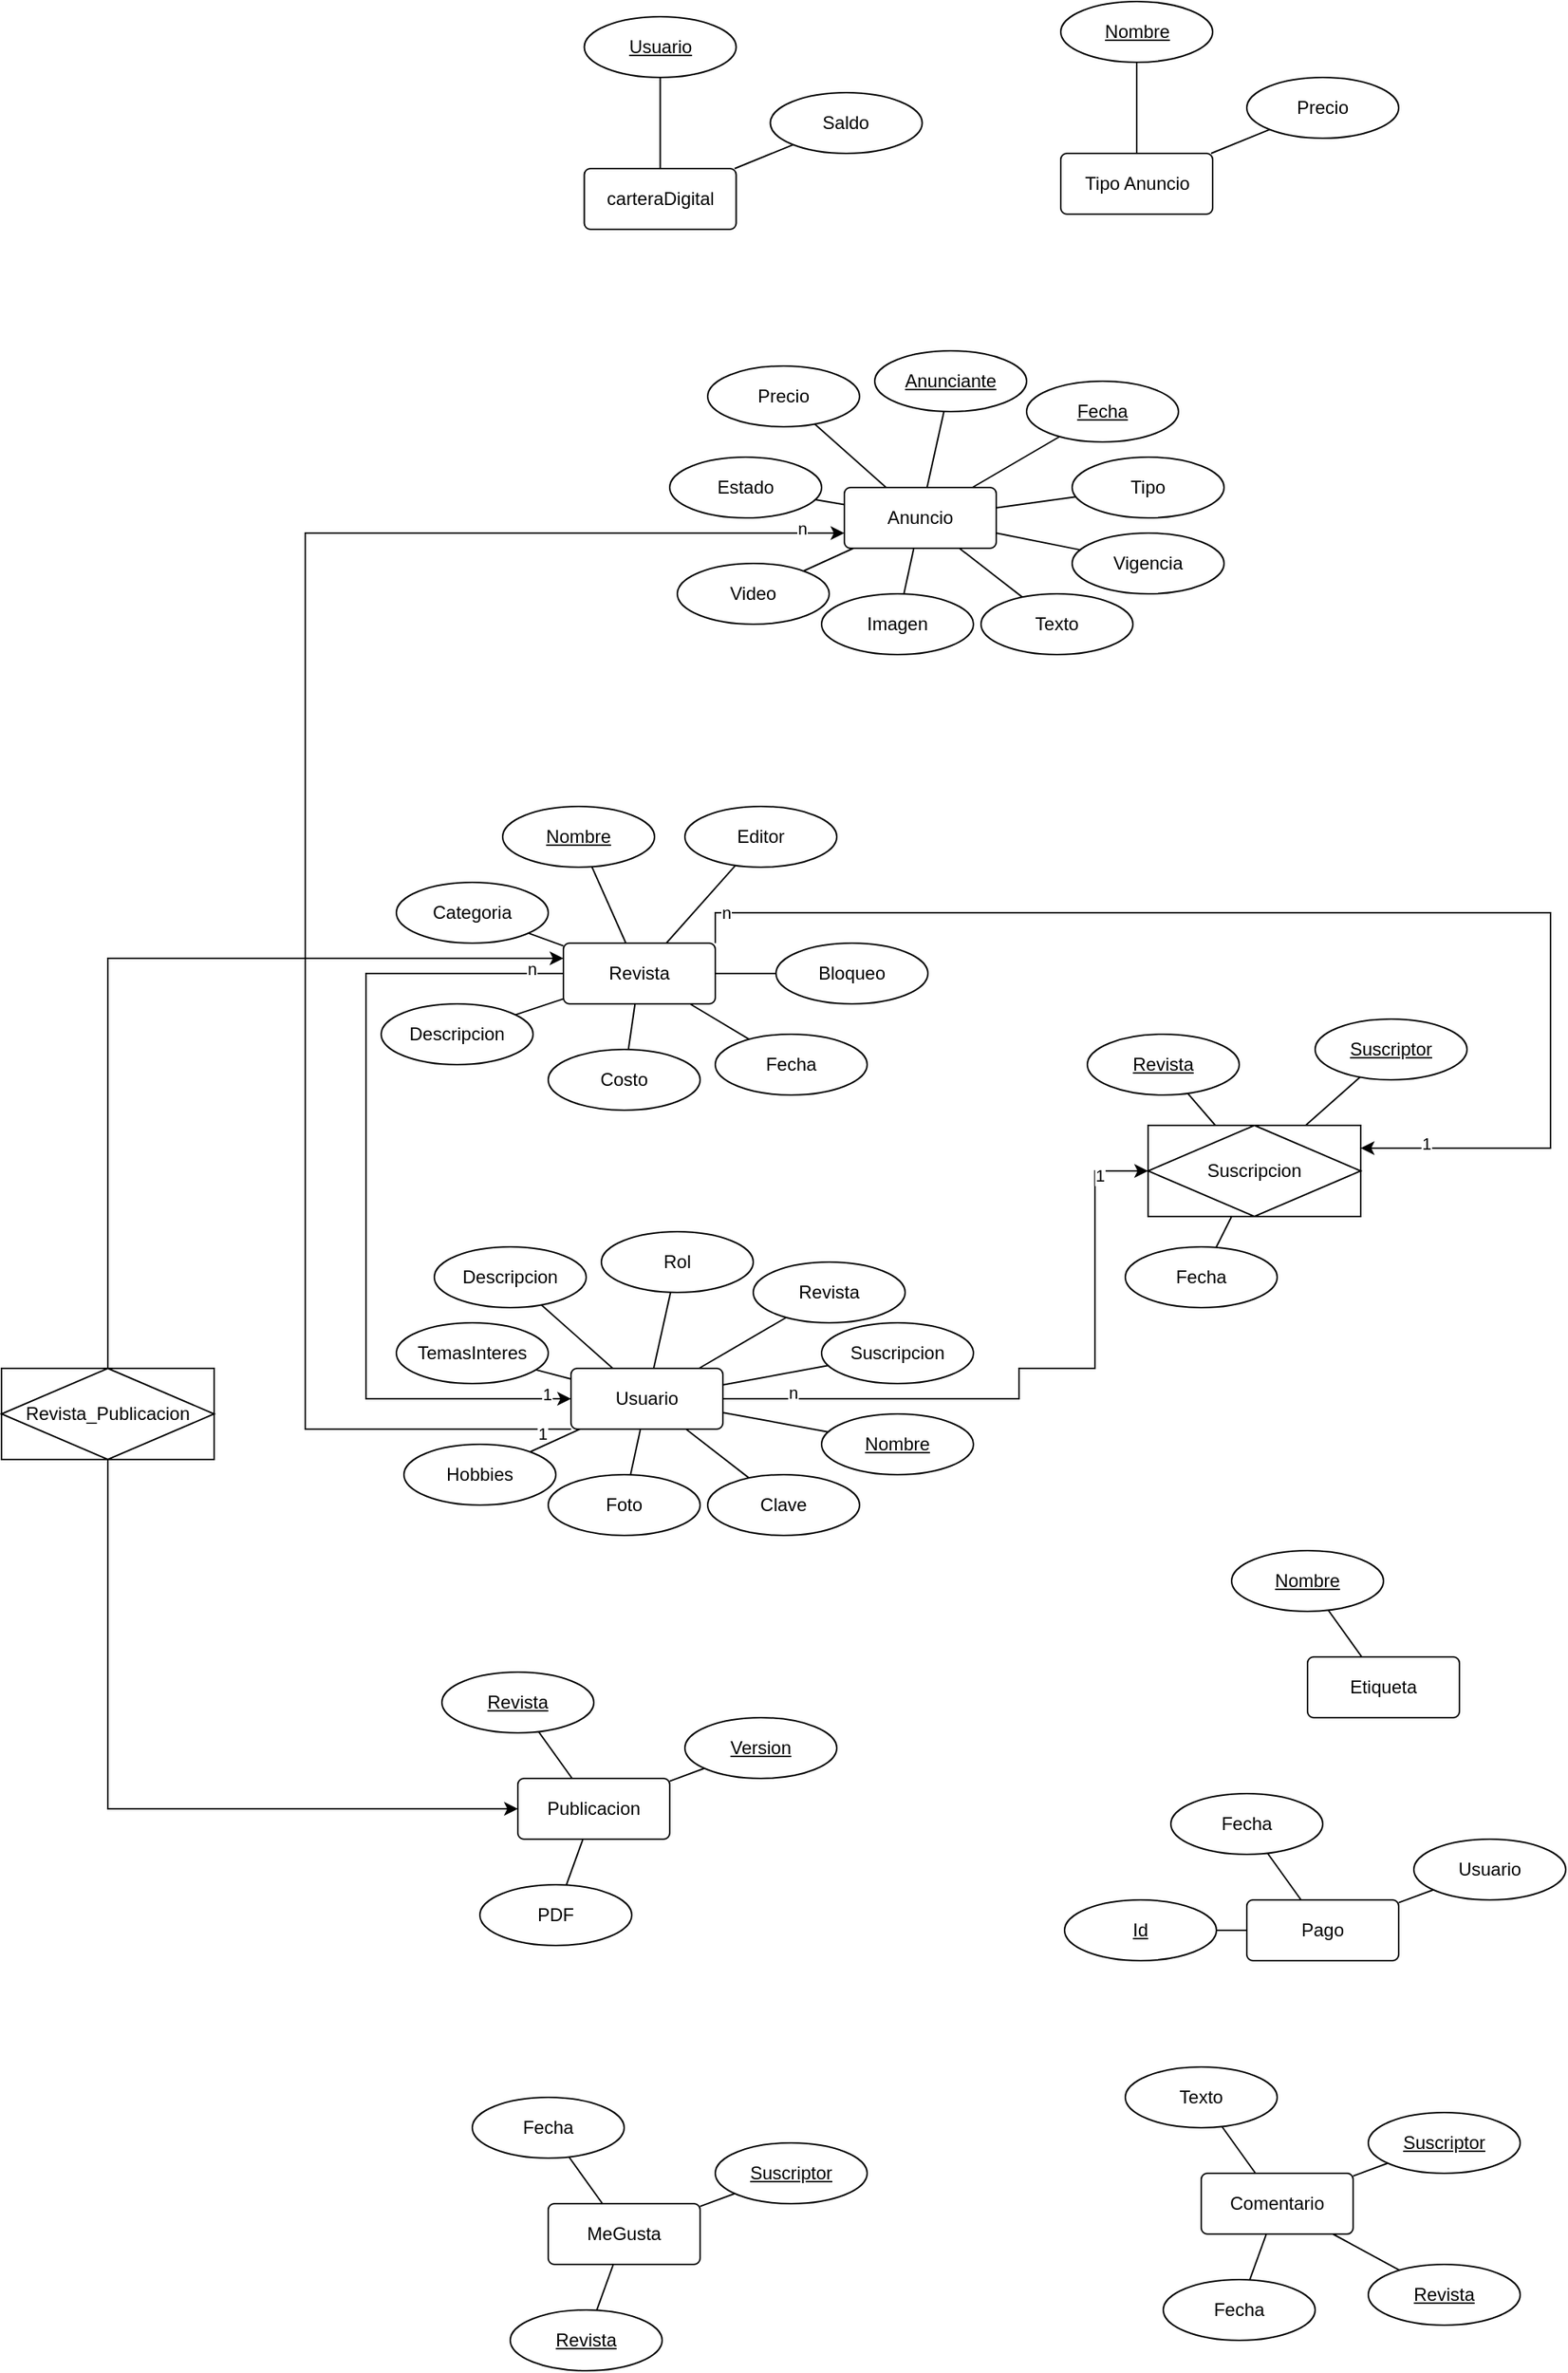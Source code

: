 <mxfile version="24.6.4" type="device">
  <diagram name="Page-1" id="LzpAYX9g-1ukan7BipAP">
    <mxGraphModel dx="1884" dy="2982" grid="1" gridSize="10" guides="1" tooltips="1" connect="1" arrows="1" fold="1" page="1" pageScale="1" pageWidth="850" pageHeight="1100" math="0" shadow="0">
      <root>
        <mxCell id="0" />
        <mxCell id="1" parent="0" />
        <mxCell id="VuJQwAIfnr6SH7hCB5tN-179" style="edgeStyle=orthogonalEdgeStyle;rounded=0;orthogonalLoop=1;jettySize=auto;html=1;exitX=0;exitY=0.5;exitDx=0;exitDy=0;entryX=0;entryY=0.5;entryDx=0;entryDy=0;" parent="1" source="A36JF-PGB8CBC6S_KNyV-7" target="VuJQwAIfnr6SH7hCB5tN-77" edge="1">
          <mxGeometry relative="1" as="geometry">
            <Array as="points">
              <mxPoint x="10" y="-950" />
              <mxPoint x="10" y="-670" />
            </Array>
          </mxGeometry>
        </mxCell>
        <mxCell id="VuJQwAIfnr6SH7hCB5tN-180" value="1" style="edgeLabel;html=1;align=center;verticalAlign=middle;resizable=0;points=[];" parent="VuJQwAIfnr6SH7hCB5tN-179" vertex="1" connectable="0">
          <mxGeometry x="0.942" y="3" relative="1" as="geometry">
            <mxPoint as="offset" />
          </mxGeometry>
        </mxCell>
        <mxCell id="VuJQwAIfnr6SH7hCB5tN-181" value="n" style="edgeLabel;html=1;align=center;verticalAlign=middle;resizable=0;points=[];" parent="VuJQwAIfnr6SH7hCB5tN-179" vertex="1" connectable="0">
          <mxGeometry x="-0.923" y="-3" relative="1" as="geometry">
            <mxPoint as="offset" />
          </mxGeometry>
        </mxCell>
        <mxCell id="VuJQwAIfnr6SH7hCB5tN-182" style="edgeStyle=orthogonalEdgeStyle;rounded=0;orthogonalLoop=1;jettySize=auto;html=1;exitX=1;exitY=0;exitDx=0;exitDy=0;entryX=1;entryY=0.25;entryDx=0;entryDy=0;" parent="1" source="A36JF-PGB8CBC6S_KNyV-7" target="VuJQwAIfnr6SH7hCB5tN-185" edge="1">
          <mxGeometry relative="1" as="geometry">
            <mxPoint x="720" y="-700" as="targetPoint" />
            <Array as="points">
              <mxPoint x="240" y="-990" />
              <mxPoint x="790" y="-990" />
              <mxPoint x="790" y="-835" />
            </Array>
          </mxGeometry>
        </mxCell>
        <mxCell id="VuJQwAIfnr6SH7hCB5tN-188" value="1" style="edgeLabel;html=1;align=center;verticalAlign=middle;resizable=0;points=[];" parent="VuJQwAIfnr6SH7hCB5tN-182" vertex="1" connectable="0">
          <mxGeometry x="0.9" y="-3" relative="1" as="geometry">
            <mxPoint as="offset" />
          </mxGeometry>
        </mxCell>
        <mxCell id="VuJQwAIfnr6SH7hCB5tN-189" value="n" style="edgeLabel;html=1;align=center;verticalAlign=middle;resizable=0;points=[];" parent="VuJQwAIfnr6SH7hCB5tN-182" vertex="1" connectable="0">
          <mxGeometry x="-0.936" relative="1" as="geometry">
            <mxPoint as="offset" />
          </mxGeometry>
        </mxCell>
        <mxCell id="A36JF-PGB8CBC6S_KNyV-7" value="Revista" style="rounded=1;arcSize=10;whiteSpace=wrap;html=1;align=center;" parent="1" vertex="1">
          <mxGeometry x="140" y="-970" width="100" height="40" as="geometry" />
        </mxCell>
        <mxCell id="VuJQwAIfnr6SH7hCB5tN-6" value="Categoria" style="ellipse;whiteSpace=wrap;html=1;align=center;" parent="1" vertex="1">
          <mxGeometry x="30" y="-1010" width="100" height="40" as="geometry" />
        </mxCell>
        <mxCell id="VuJQwAIfnr6SH7hCB5tN-8" value="Descripcion&lt;span style=&quot;color: rgba(0, 0, 0, 0); font-family: monospace; font-size: 0px; text-align: start; text-wrap: nowrap;&quot;&gt;%3CmxGraphModel%3E%3Croot%3E%3CmxCell%20id%3D%220%22%2F%3E%3CmxCell%20id%3D%221%22%20parent%3D%220%22%2F%3E%3CmxCell%20id%3D%222%22%20value%3D%22Categoria%22%20style%3D%22ellipse%3BwhiteSpace%3Dwrap%3Bhtml%3D1%3Balign%3Dcenter%3B%22%20vertex%3D%221%22%20parent%3D%221%22%3E%3CmxGeometry%20x%3D%2240%22%20y%3D%22-1050%22%20width%3D%22100%22%20height%3D%2240%22%20as%3D%22geometry%22%2F%3E%3C%2FmxCell%3E%3C%2Froot%3E%3C%2FmxGraphModel%3E&lt;/span&gt;" style="ellipse;whiteSpace=wrap;html=1;align=center;" parent="1" vertex="1">
          <mxGeometry x="20" y="-930" width="100" height="40" as="geometry" />
        </mxCell>
        <mxCell id="VuJQwAIfnr6SH7hCB5tN-9" value="Costo" style="ellipse;whiteSpace=wrap;html=1;align=center;" parent="1" vertex="1">
          <mxGeometry x="130" y="-900" width="100" height="40" as="geometry" />
        </mxCell>
        <mxCell id="VuJQwAIfnr6SH7hCB5tN-10" value="Fecha" style="ellipse;whiteSpace=wrap;html=1;align=center;" parent="1" vertex="1">
          <mxGeometry x="240" y="-910" width="100" height="40" as="geometry" />
        </mxCell>
        <mxCell id="VuJQwAIfnr6SH7hCB5tN-11" value="Bloqueo" style="ellipse;whiteSpace=wrap;html=1;align=center;" parent="1" vertex="1">
          <mxGeometry x="280" y="-970" width="100" height="40" as="geometry" />
        </mxCell>
        <mxCell id="VuJQwAIfnr6SH7hCB5tN-12" value="Editor" style="ellipse;whiteSpace=wrap;html=1;align=center;" parent="1" vertex="1">
          <mxGeometry x="220" y="-1060" width="100" height="40" as="geometry" />
        </mxCell>
        <mxCell id="VuJQwAIfnr6SH7hCB5tN-13" value="&lt;u&gt;Nombre&lt;/u&gt;" style="ellipse;whiteSpace=wrap;html=1;align=center;" parent="1" vertex="1">
          <mxGeometry x="100" y="-1060" width="100" height="40" as="geometry" />
        </mxCell>
        <mxCell id="VuJQwAIfnr6SH7hCB5tN-14" value="" style="endArrow=none;html=1;rounded=0;" parent="1" source="VuJQwAIfnr6SH7hCB5tN-12" target="A36JF-PGB8CBC6S_KNyV-7" edge="1">
          <mxGeometry relative="1" as="geometry">
            <mxPoint x="340" y="-970" as="sourcePoint" />
            <mxPoint x="500" y="-970" as="targetPoint" />
          </mxGeometry>
        </mxCell>
        <mxCell id="VuJQwAIfnr6SH7hCB5tN-15" value="" style="endArrow=none;html=1;rounded=0;" parent="1" source="VuJQwAIfnr6SH7hCB5tN-11" target="A36JF-PGB8CBC6S_KNyV-7" edge="1">
          <mxGeometry relative="1" as="geometry">
            <mxPoint x="270" y="-1002" as="sourcePoint" />
            <mxPoint x="223" y="-960" as="targetPoint" />
          </mxGeometry>
        </mxCell>
        <mxCell id="VuJQwAIfnr6SH7hCB5tN-16" value="" style="endArrow=none;html=1;rounded=0;" parent="1" source="VuJQwAIfnr6SH7hCB5tN-10" target="A36JF-PGB8CBC6S_KNyV-7" edge="1">
          <mxGeometry relative="1" as="geometry">
            <mxPoint x="280" y="-992" as="sourcePoint" />
            <mxPoint x="233" y="-950" as="targetPoint" />
          </mxGeometry>
        </mxCell>
        <mxCell id="VuJQwAIfnr6SH7hCB5tN-17" value="" style="endArrow=none;html=1;rounded=0;" parent="1" source="VuJQwAIfnr6SH7hCB5tN-9" target="A36JF-PGB8CBC6S_KNyV-7" edge="1">
          <mxGeometry relative="1" as="geometry">
            <mxPoint x="290" y="-982" as="sourcePoint" />
            <mxPoint x="243" y="-940" as="targetPoint" />
          </mxGeometry>
        </mxCell>
        <mxCell id="VuJQwAIfnr6SH7hCB5tN-18" value="" style="endArrow=none;html=1;rounded=0;" parent="1" source="A36JF-PGB8CBC6S_KNyV-7" target="VuJQwAIfnr6SH7hCB5tN-8" edge="1">
          <mxGeometry relative="1" as="geometry">
            <mxPoint x="300" y="-972" as="sourcePoint" />
            <mxPoint x="253" y="-930" as="targetPoint" />
          </mxGeometry>
        </mxCell>
        <mxCell id="VuJQwAIfnr6SH7hCB5tN-19" value="" style="endArrow=none;html=1;rounded=0;" parent="1" source="A36JF-PGB8CBC6S_KNyV-7" target="VuJQwAIfnr6SH7hCB5tN-6" edge="1">
          <mxGeometry relative="1" as="geometry">
            <mxPoint x="310" y="-962" as="sourcePoint" />
            <mxPoint x="263" y="-920" as="targetPoint" />
          </mxGeometry>
        </mxCell>
        <mxCell id="VuJQwAIfnr6SH7hCB5tN-20" value="" style="endArrow=none;html=1;rounded=0;" parent="1" source="VuJQwAIfnr6SH7hCB5tN-13" target="A36JF-PGB8CBC6S_KNyV-7" edge="1">
          <mxGeometry relative="1" as="geometry">
            <mxPoint x="320" y="-952" as="sourcePoint" />
            <mxPoint x="273" y="-910" as="targetPoint" />
          </mxGeometry>
        </mxCell>
        <mxCell id="VuJQwAIfnr6SH7hCB5tN-21" value="Anuncio" style="rounded=1;arcSize=10;whiteSpace=wrap;html=1;align=center;" parent="1" vertex="1">
          <mxGeometry x="325" y="-1270" width="100" height="40" as="geometry" />
        </mxCell>
        <mxCell id="VuJQwAIfnr6SH7hCB5tN-22" value="Estado" style="ellipse;whiteSpace=wrap;html=1;align=center;" parent="1" vertex="1">
          <mxGeometry x="210" y="-1290" width="100" height="40" as="geometry" />
        </mxCell>
        <mxCell id="VuJQwAIfnr6SH7hCB5tN-23" value="Video" style="ellipse;whiteSpace=wrap;html=1;align=center;" parent="1" vertex="1">
          <mxGeometry x="215" y="-1220" width="100" height="40" as="geometry" />
        </mxCell>
        <mxCell id="VuJQwAIfnr6SH7hCB5tN-24" value="Imagen" style="ellipse;whiteSpace=wrap;html=1;align=center;" parent="1" vertex="1">
          <mxGeometry x="310" y="-1200" width="100" height="40" as="geometry" />
        </mxCell>
        <mxCell id="VuJQwAIfnr6SH7hCB5tN-25" value="Texto" style="ellipse;whiteSpace=wrap;html=1;align=center;" parent="1" vertex="1">
          <mxGeometry x="415" y="-1200" width="100" height="40" as="geometry" />
        </mxCell>
        <mxCell id="VuJQwAIfnr6SH7hCB5tN-26" value="Vigencia" style="ellipse;whiteSpace=wrap;html=1;align=center;" parent="1" vertex="1">
          <mxGeometry x="475" y="-1240" width="100" height="40" as="geometry" />
        </mxCell>
        <mxCell id="VuJQwAIfnr6SH7hCB5tN-27" value="Tipo" style="ellipse;whiteSpace=wrap;html=1;align=center;" parent="1" vertex="1">
          <mxGeometry x="475" y="-1290" width="100" height="40" as="geometry" />
        </mxCell>
        <mxCell id="VuJQwAIfnr6SH7hCB5tN-28" value="Precio" style="ellipse;whiteSpace=wrap;html=1;align=center;" parent="1" vertex="1">
          <mxGeometry x="235" y="-1350" width="100" height="40" as="geometry" />
        </mxCell>
        <mxCell id="VuJQwAIfnr6SH7hCB5tN-29" value="" style="endArrow=none;html=1;rounded=0;" parent="1" source="VuJQwAIfnr6SH7hCB5tN-27" target="VuJQwAIfnr6SH7hCB5tN-21" edge="1">
          <mxGeometry relative="1" as="geometry">
            <mxPoint x="525" y="-1270" as="sourcePoint" />
            <mxPoint x="685" y="-1270" as="targetPoint" />
          </mxGeometry>
        </mxCell>
        <mxCell id="VuJQwAIfnr6SH7hCB5tN-30" value="" style="endArrow=none;html=1;rounded=0;" parent="1" source="VuJQwAIfnr6SH7hCB5tN-26" target="VuJQwAIfnr6SH7hCB5tN-21" edge="1">
          <mxGeometry relative="1" as="geometry">
            <mxPoint x="455" y="-1302" as="sourcePoint" />
            <mxPoint x="408" y="-1260" as="targetPoint" />
          </mxGeometry>
        </mxCell>
        <mxCell id="VuJQwAIfnr6SH7hCB5tN-31" value="" style="endArrow=none;html=1;rounded=0;" parent="1" source="VuJQwAIfnr6SH7hCB5tN-25" target="VuJQwAIfnr6SH7hCB5tN-21" edge="1">
          <mxGeometry relative="1" as="geometry">
            <mxPoint x="465" y="-1292" as="sourcePoint" />
            <mxPoint x="418" y="-1250" as="targetPoint" />
          </mxGeometry>
        </mxCell>
        <mxCell id="VuJQwAIfnr6SH7hCB5tN-32" value="" style="endArrow=none;html=1;rounded=0;" parent="1" source="VuJQwAIfnr6SH7hCB5tN-24" target="VuJQwAIfnr6SH7hCB5tN-21" edge="1">
          <mxGeometry relative="1" as="geometry">
            <mxPoint x="475" y="-1282" as="sourcePoint" />
            <mxPoint x="428" y="-1240" as="targetPoint" />
          </mxGeometry>
        </mxCell>
        <mxCell id="VuJQwAIfnr6SH7hCB5tN-33" value="" style="endArrow=none;html=1;rounded=0;" parent="1" source="VuJQwAIfnr6SH7hCB5tN-21" target="VuJQwAIfnr6SH7hCB5tN-23" edge="1">
          <mxGeometry relative="1" as="geometry">
            <mxPoint x="485" y="-1272" as="sourcePoint" />
            <mxPoint x="438" y="-1230" as="targetPoint" />
          </mxGeometry>
        </mxCell>
        <mxCell id="VuJQwAIfnr6SH7hCB5tN-34" value="" style="endArrow=none;html=1;rounded=0;" parent="1" source="VuJQwAIfnr6SH7hCB5tN-21" target="VuJQwAIfnr6SH7hCB5tN-22" edge="1">
          <mxGeometry relative="1" as="geometry">
            <mxPoint x="495" y="-1262" as="sourcePoint" />
            <mxPoint x="448" y="-1220" as="targetPoint" />
          </mxGeometry>
        </mxCell>
        <mxCell id="VuJQwAIfnr6SH7hCB5tN-35" value="" style="endArrow=none;html=1;rounded=0;" parent="1" source="VuJQwAIfnr6SH7hCB5tN-28" target="VuJQwAIfnr6SH7hCB5tN-21" edge="1">
          <mxGeometry relative="1" as="geometry">
            <mxPoint x="505" y="-1252" as="sourcePoint" />
            <mxPoint x="458" y="-1210" as="targetPoint" />
          </mxGeometry>
        </mxCell>
        <mxCell id="VuJQwAIfnr6SH7hCB5tN-36" value="&lt;u&gt;Anunciante&lt;/u&gt;" style="ellipse;whiteSpace=wrap;html=1;align=center;" parent="1" vertex="1">
          <mxGeometry x="345" y="-1360" width="100" height="40" as="geometry" />
        </mxCell>
        <mxCell id="VuJQwAIfnr6SH7hCB5tN-37" value="&lt;u&gt;Fecha&lt;/u&gt;" style="ellipse;whiteSpace=wrap;html=1;align=center;" parent="1" vertex="1">
          <mxGeometry x="445" y="-1340" width="100" height="40" as="geometry" />
        </mxCell>
        <mxCell id="VuJQwAIfnr6SH7hCB5tN-38" value="" style="endArrow=none;html=1;rounded=0;" parent="1" source="VuJQwAIfnr6SH7hCB5tN-21" target="VuJQwAIfnr6SH7hCB5tN-37" edge="1">
          <mxGeometry relative="1" as="geometry">
            <mxPoint x="374" y="-1190" as="sourcePoint" />
            <mxPoint x="381" y="-1220" as="targetPoint" />
          </mxGeometry>
        </mxCell>
        <mxCell id="VuJQwAIfnr6SH7hCB5tN-39" value="" style="endArrow=none;html=1;rounded=0;" parent="1" source="VuJQwAIfnr6SH7hCB5tN-21" target="VuJQwAIfnr6SH7hCB5tN-36" edge="1">
          <mxGeometry relative="1" as="geometry">
            <mxPoint x="384" y="-1180" as="sourcePoint" />
            <mxPoint x="391" y="-1210" as="targetPoint" />
          </mxGeometry>
        </mxCell>
        <mxCell id="VuJQwAIfnr6SH7hCB5tN-183" style="edgeStyle=orthogonalEdgeStyle;rounded=0;orthogonalLoop=1;jettySize=auto;html=1;exitX=1;exitY=0.5;exitDx=0;exitDy=0;entryX=0;entryY=0.5;entryDx=0;entryDy=0;" parent="1" source="VuJQwAIfnr6SH7hCB5tN-77" target="VuJQwAIfnr6SH7hCB5tN-185" edge="1">
          <mxGeometry relative="1" as="geometry">
            <mxPoint x="550" y="-690" as="targetPoint" />
            <Array as="points">
              <mxPoint x="440" y="-670" />
              <mxPoint x="440" y="-690" />
              <mxPoint x="490" y="-690" />
              <mxPoint x="490" y="-820" />
            </Array>
          </mxGeometry>
        </mxCell>
        <mxCell id="VuJQwAIfnr6SH7hCB5tN-186" value="n" style="edgeLabel;html=1;align=center;verticalAlign=middle;resizable=0;points=[];" parent="VuJQwAIfnr6SH7hCB5tN-183" vertex="1" connectable="0">
          <mxGeometry x="-0.782" y="4" relative="1" as="geometry">
            <mxPoint x="-1" as="offset" />
          </mxGeometry>
        </mxCell>
        <mxCell id="VuJQwAIfnr6SH7hCB5tN-187" value="1" style="edgeLabel;html=1;align=center;verticalAlign=middle;resizable=0;points=[];" parent="VuJQwAIfnr6SH7hCB5tN-183" vertex="1" connectable="0">
          <mxGeometry x="0.856" y="-3" relative="1" as="geometry">
            <mxPoint x="-1" as="offset" />
          </mxGeometry>
        </mxCell>
        <mxCell id="Fb9R83HjoRks2NXMMwc0-1" style="edgeStyle=orthogonalEdgeStyle;rounded=0;orthogonalLoop=1;jettySize=auto;html=1;exitX=0;exitY=1;exitDx=0;exitDy=0;entryX=0;entryY=0.75;entryDx=0;entryDy=0;" parent="1" source="VuJQwAIfnr6SH7hCB5tN-77" target="VuJQwAIfnr6SH7hCB5tN-21" edge="1">
          <mxGeometry relative="1" as="geometry">
            <Array as="points">
              <mxPoint x="-30" y="-650" />
              <mxPoint x="-30" y="-1240" />
            </Array>
          </mxGeometry>
        </mxCell>
        <mxCell id="Fb9R83HjoRks2NXMMwc0-2" value="1" style="edgeLabel;html=1;align=center;verticalAlign=middle;resizable=0;points=[];" parent="Fb9R83HjoRks2NXMMwc0-1" vertex="1" connectable="0">
          <mxGeometry x="-0.966" y="3" relative="1" as="geometry">
            <mxPoint as="offset" />
          </mxGeometry>
        </mxCell>
        <mxCell id="Fb9R83HjoRks2NXMMwc0-3" value="n" style="edgeLabel;html=1;align=center;verticalAlign=middle;resizable=0;points=[];" parent="Fb9R83HjoRks2NXMMwc0-1" vertex="1" connectable="0">
          <mxGeometry x="0.95" y="3" relative="1" as="geometry">
            <mxPoint as="offset" />
          </mxGeometry>
        </mxCell>
        <mxCell id="VuJQwAIfnr6SH7hCB5tN-77" value="Usuario" style="rounded=1;arcSize=10;whiteSpace=wrap;html=1;align=center;" parent="1" vertex="1">
          <mxGeometry x="145" y="-690" width="100" height="40" as="geometry" />
        </mxCell>
        <mxCell id="VuJQwAIfnr6SH7hCB5tN-78" value="TemasInteres" style="ellipse;whiteSpace=wrap;html=1;align=center;" parent="1" vertex="1">
          <mxGeometry x="30" y="-720" width="100" height="40" as="geometry" />
        </mxCell>
        <mxCell id="VuJQwAIfnr6SH7hCB5tN-79" value="Hobbies" style="ellipse;whiteSpace=wrap;html=1;align=center;" parent="1" vertex="1">
          <mxGeometry x="35" y="-640" width="100" height="40" as="geometry" />
        </mxCell>
        <mxCell id="VuJQwAIfnr6SH7hCB5tN-80" value="Foto" style="ellipse;whiteSpace=wrap;html=1;align=center;" parent="1" vertex="1">
          <mxGeometry x="130" y="-620" width="100" height="40" as="geometry" />
        </mxCell>
        <mxCell id="VuJQwAIfnr6SH7hCB5tN-81" value="Clave" style="ellipse;whiteSpace=wrap;html=1;align=center;" parent="1" vertex="1">
          <mxGeometry x="235" y="-620" width="100" height="40" as="geometry" />
        </mxCell>
        <mxCell id="VuJQwAIfnr6SH7hCB5tN-82" value="&lt;u&gt;Nombre&lt;/u&gt;" style="ellipse;whiteSpace=wrap;html=1;align=center;" parent="1" vertex="1">
          <mxGeometry x="310" y="-660" width="100" height="40" as="geometry" />
        </mxCell>
        <mxCell id="VuJQwAIfnr6SH7hCB5tN-83" value="Suscripcion" style="ellipse;whiteSpace=wrap;html=1;align=center;" parent="1" vertex="1">
          <mxGeometry x="310" y="-720" width="100" height="40" as="geometry" />
        </mxCell>
        <mxCell id="VuJQwAIfnr6SH7hCB5tN-84" value="Descripcion" style="ellipse;whiteSpace=wrap;html=1;align=center;" parent="1" vertex="1">
          <mxGeometry x="55" y="-770" width="100" height="40" as="geometry" />
        </mxCell>
        <mxCell id="VuJQwAIfnr6SH7hCB5tN-85" value="" style="endArrow=none;html=1;rounded=0;" parent="1" source="VuJQwAIfnr6SH7hCB5tN-83" target="VuJQwAIfnr6SH7hCB5tN-77" edge="1">
          <mxGeometry relative="1" as="geometry">
            <mxPoint x="345" y="-690" as="sourcePoint" />
            <mxPoint x="505" y="-690" as="targetPoint" />
          </mxGeometry>
        </mxCell>
        <mxCell id="VuJQwAIfnr6SH7hCB5tN-86" value="" style="endArrow=none;html=1;rounded=0;" parent="1" source="VuJQwAIfnr6SH7hCB5tN-82" target="VuJQwAIfnr6SH7hCB5tN-77" edge="1">
          <mxGeometry relative="1" as="geometry">
            <mxPoint x="275" y="-722" as="sourcePoint" />
            <mxPoint x="228" y="-680" as="targetPoint" />
          </mxGeometry>
        </mxCell>
        <mxCell id="VuJQwAIfnr6SH7hCB5tN-87" value="" style="endArrow=none;html=1;rounded=0;" parent="1" source="VuJQwAIfnr6SH7hCB5tN-81" target="VuJQwAIfnr6SH7hCB5tN-77" edge="1">
          <mxGeometry relative="1" as="geometry">
            <mxPoint x="285" y="-712" as="sourcePoint" />
            <mxPoint x="238" y="-670" as="targetPoint" />
          </mxGeometry>
        </mxCell>
        <mxCell id="VuJQwAIfnr6SH7hCB5tN-88" value="" style="endArrow=none;html=1;rounded=0;" parent="1" source="VuJQwAIfnr6SH7hCB5tN-80" target="VuJQwAIfnr6SH7hCB5tN-77" edge="1">
          <mxGeometry relative="1" as="geometry">
            <mxPoint x="295" y="-702" as="sourcePoint" />
            <mxPoint x="248" y="-660" as="targetPoint" />
          </mxGeometry>
        </mxCell>
        <mxCell id="VuJQwAIfnr6SH7hCB5tN-89" value="" style="endArrow=none;html=1;rounded=0;" parent="1" source="VuJQwAIfnr6SH7hCB5tN-77" target="VuJQwAIfnr6SH7hCB5tN-79" edge="1">
          <mxGeometry relative="1" as="geometry">
            <mxPoint x="305" y="-692" as="sourcePoint" />
            <mxPoint x="258" y="-650" as="targetPoint" />
          </mxGeometry>
        </mxCell>
        <mxCell id="VuJQwAIfnr6SH7hCB5tN-90" value="" style="endArrow=none;html=1;rounded=0;" parent="1" source="VuJQwAIfnr6SH7hCB5tN-77" target="VuJQwAIfnr6SH7hCB5tN-78" edge="1">
          <mxGeometry relative="1" as="geometry">
            <mxPoint x="315" y="-682" as="sourcePoint" />
            <mxPoint x="268" y="-640" as="targetPoint" />
          </mxGeometry>
        </mxCell>
        <mxCell id="VuJQwAIfnr6SH7hCB5tN-91" value="" style="endArrow=none;html=1;rounded=0;" parent="1" source="VuJQwAIfnr6SH7hCB5tN-84" target="VuJQwAIfnr6SH7hCB5tN-77" edge="1">
          <mxGeometry relative="1" as="geometry">
            <mxPoint x="325" y="-672" as="sourcePoint" />
            <mxPoint x="278" y="-630" as="targetPoint" />
          </mxGeometry>
        </mxCell>
        <mxCell id="VuJQwAIfnr6SH7hCB5tN-92" value="Rol" style="ellipse;whiteSpace=wrap;html=1;align=center;" parent="1" vertex="1">
          <mxGeometry x="165" y="-780" width="100" height="40" as="geometry" />
        </mxCell>
        <mxCell id="VuJQwAIfnr6SH7hCB5tN-93" value="Revista" style="ellipse;whiteSpace=wrap;html=1;align=center;" parent="1" vertex="1">
          <mxGeometry x="265" y="-760" width="100" height="40" as="geometry" />
        </mxCell>
        <mxCell id="VuJQwAIfnr6SH7hCB5tN-94" value="" style="endArrow=none;html=1;rounded=0;" parent="1" source="VuJQwAIfnr6SH7hCB5tN-77" target="VuJQwAIfnr6SH7hCB5tN-93" edge="1">
          <mxGeometry relative="1" as="geometry">
            <mxPoint x="194" y="-610" as="sourcePoint" />
            <mxPoint x="201" y="-640" as="targetPoint" />
          </mxGeometry>
        </mxCell>
        <mxCell id="VuJQwAIfnr6SH7hCB5tN-95" value="" style="endArrow=none;html=1;rounded=0;" parent="1" source="VuJQwAIfnr6SH7hCB5tN-77" target="VuJQwAIfnr6SH7hCB5tN-92" edge="1">
          <mxGeometry relative="1" as="geometry">
            <mxPoint x="204" y="-600" as="sourcePoint" />
            <mxPoint x="211" y="-630" as="targetPoint" />
          </mxGeometry>
        </mxCell>
        <mxCell id="VuJQwAIfnr6SH7hCB5tN-120" value="Fecha" style="ellipse;whiteSpace=wrap;html=1;align=center;" parent="1" vertex="1">
          <mxGeometry x="510" y="-770" width="100" height="40" as="geometry" />
        </mxCell>
        <mxCell id="VuJQwAIfnr6SH7hCB5tN-121" value="&lt;u&gt;Suscriptor&lt;/u&gt;" style="ellipse;whiteSpace=wrap;html=1;align=center;" parent="1" vertex="1">
          <mxGeometry x="635" y="-920" width="100" height="40" as="geometry" />
        </mxCell>
        <mxCell id="VuJQwAIfnr6SH7hCB5tN-122" value="&lt;u&gt;Revista&lt;/u&gt;" style="ellipse;whiteSpace=wrap;html=1;align=center;" parent="1" vertex="1">
          <mxGeometry x="485" y="-910" width="100" height="40" as="geometry" />
        </mxCell>
        <mxCell id="VuJQwAIfnr6SH7hCB5tN-123" value="" style="endArrow=none;html=1;rounded=0;" parent="1" source="VuJQwAIfnr6SH7hCB5tN-121" target="VuJQwAIfnr6SH7hCB5tN-185" edge="1">
          <mxGeometry relative="1" as="geometry">
            <mxPoint x="735" y="-840" as="sourcePoint" />
            <mxPoint x="635.0" y="-838.182" as="targetPoint" />
          </mxGeometry>
        </mxCell>
        <mxCell id="VuJQwAIfnr6SH7hCB5tN-124" value="" style="endArrow=none;html=1;rounded=0;" parent="1" source="VuJQwAIfnr6SH7hCB5tN-120" target="VuJQwAIfnr6SH7hCB5tN-185" edge="1">
          <mxGeometry relative="1" as="geometry">
            <mxPoint x="665" y="-872" as="sourcePoint" />
            <mxPoint x="577.857" y="-800" as="targetPoint" />
          </mxGeometry>
        </mxCell>
        <mxCell id="VuJQwAIfnr6SH7hCB5tN-129" value="" style="endArrow=none;html=1;rounded=0;" parent="1" source="VuJQwAIfnr6SH7hCB5tN-122" target="VuJQwAIfnr6SH7hCB5tN-185" edge="1">
          <mxGeometry relative="1" as="geometry">
            <mxPoint x="715" y="-822" as="sourcePoint" />
            <mxPoint x="570.714" y="-840" as="targetPoint" />
          </mxGeometry>
        </mxCell>
        <mxCell id="VuJQwAIfnr6SH7hCB5tN-130" value="Publicacion" style="rounded=1;arcSize=10;whiteSpace=wrap;html=1;align=center;" parent="1" vertex="1">
          <mxGeometry x="110" y="-420" width="100" height="40" as="geometry" />
        </mxCell>
        <mxCell id="VuJQwAIfnr6SH7hCB5tN-131" value="PDF" style="ellipse;whiteSpace=wrap;html=1;align=center;" parent="1" vertex="1">
          <mxGeometry x="85" y="-350" width="100" height="40" as="geometry" />
        </mxCell>
        <mxCell id="VuJQwAIfnr6SH7hCB5tN-132" value="&lt;u&gt;Version&lt;/u&gt;" style="ellipse;whiteSpace=wrap;html=1;align=center;" parent="1" vertex="1">
          <mxGeometry x="220" y="-460" width="100" height="40" as="geometry" />
        </mxCell>
        <mxCell id="VuJQwAIfnr6SH7hCB5tN-133" value="&lt;u&gt;Revista&lt;/u&gt;" style="ellipse;whiteSpace=wrap;html=1;align=center;" parent="1" vertex="1">
          <mxGeometry x="60" y="-490" width="100" height="40" as="geometry" />
        </mxCell>
        <mxCell id="VuJQwAIfnr6SH7hCB5tN-134" value="" style="endArrow=none;html=1;rounded=0;" parent="1" source="VuJQwAIfnr6SH7hCB5tN-132" target="VuJQwAIfnr6SH7hCB5tN-130" edge="1">
          <mxGeometry relative="1" as="geometry">
            <mxPoint x="310" y="-420" as="sourcePoint" />
            <mxPoint x="470" y="-420" as="targetPoint" />
          </mxGeometry>
        </mxCell>
        <mxCell id="VuJQwAIfnr6SH7hCB5tN-135" value="" style="endArrow=none;html=1;rounded=0;" parent="1" source="VuJQwAIfnr6SH7hCB5tN-131" target="VuJQwAIfnr6SH7hCB5tN-130" edge="1">
          <mxGeometry relative="1" as="geometry">
            <mxPoint x="240" y="-452" as="sourcePoint" />
            <mxPoint x="193" y="-410" as="targetPoint" />
          </mxGeometry>
        </mxCell>
        <mxCell id="VuJQwAIfnr6SH7hCB5tN-136" value="" style="endArrow=none;html=1;rounded=0;" parent="1" source="VuJQwAIfnr6SH7hCB5tN-133" target="VuJQwAIfnr6SH7hCB5tN-130" edge="1">
          <mxGeometry relative="1" as="geometry">
            <mxPoint x="290" y="-402" as="sourcePoint" />
            <mxPoint x="243" y="-360" as="targetPoint" />
          </mxGeometry>
        </mxCell>
        <mxCell id="VuJQwAIfnr6SH7hCB5tN-137" value="Etiqueta" style="rounded=1;arcSize=10;whiteSpace=wrap;html=1;align=center;" parent="1" vertex="1">
          <mxGeometry x="630" y="-500" width="100" height="40" as="geometry" />
        </mxCell>
        <mxCell id="VuJQwAIfnr6SH7hCB5tN-140" value="&lt;u&gt;Nombre&lt;/u&gt;" style="ellipse;whiteSpace=wrap;html=1;align=center;" parent="1" vertex="1">
          <mxGeometry x="580" y="-570" width="100" height="40" as="geometry" />
        </mxCell>
        <mxCell id="VuJQwAIfnr6SH7hCB5tN-143" value="" style="endArrow=none;html=1;rounded=0;" parent="1" source="VuJQwAIfnr6SH7hCB5tN-140" target="VuJQwAIfnr6SH7hCB5tN-137" edge="1">
          <mxGeometry relative="1" as="geometry">
            <mxPoint x="810" y="-482" as="sourcePoint" />
            <mxPoint x="763" y="-440" as="targetPoint" />
          </mxGeometry>
        </mxCell>
        <mxCell id="VuJQwAIfnr6SH7hCB5tN-144" value="MeGusta" style="rounded=1;arcSize=10;whiteSpace=wrap;html=1;align=center;" parent="1" vertex="1">
          <mxGeometry x="130" y="-140" width="100" height="40" as="geometry" />
        </mxCell>
        <mxCell id="VuJQwAIfnr6SH7hCB5tN-145" value="&lt;u&gt;Revista&lt;/u&gt;" style="ellipse;whiteSpace=wrap;html=1;align=center;" parent="1" vertex="1">
          <mxGeometry x="105" y="-70" width="100" height="40" as="geometry" />
        </mxCell>
        <mxCell id="VuJQwAIfnr6SH7hCB5tN-146" value="&lt;u&gt;Suscriptor&lt;/u&gt;" style="ellipse;whiteSpace=wrap;html=1;align=center;" parent="1" vertex="1">
          <mxGeometry x="240" y="-180" width="100" height="40" as="geometry" />
        </mxCell>
        <mxCell id="VuJQwAIfnr6SH7hCB5tN-147" value="Fecha" style="ellipse;whiteSpace=wrap;html=1;align=center;" parent="1" vertex="1">
          <mxGeometry x="80" y="-210" width="100" height="40" as="geometry" />
        </mxCell>
        <mxCell id="VuJQwAIfnr6SH7hCB5tN-148" value="" style="endArrow=none;html=1;rounded=0;" parent="1" source="VuJQwAIfnr6SH7hCB5tN-146" target="VuJQwAIfnr6SH7hCB5tN-144" edge="1">
          <mxGeometry relative="1" as="geometry">
            <mxPoint x="330" y="-140" as="sourcePoint" />
            <mxPoint x="490" y="-140" as="targetPoint" />
          </mxGeometry>
        </mxCell>
        <mxCell id="VuJQwAIfnr6SH7hCB5tN-149" value="" style="endArrow=none;html=1;rounded=0;" parent="1" source="VuJQwAIfnr6SH7hCB5tN-145" target="VuJQwAIfnr6SH7hCB5tN-144" edge="1">
          <mxGeometry relative="1" as="geometry">
            <mxPoint x="260" y="-172" as="sourcePoint" />
            <mxPoint x="213" y="-130" as="targetPoint" />
          </mxGeometry>
        </mxCell>
        <mxCell id="VuJQwAIfnr6SH7hCB5tN-150" value="" style="endArrow=none;html=1;rounded=0;" parent="1" source="VuJQwAIfnr6SH7hCB5tN-147" target="VuJQwAIfnr6SH7hCB5tN-144" edge="1">
          <mxGeometry relative="1" as="geometry">
            <mxPoint x="310" y="-122" as="sourcePoint" />
            <mxPoint x="263" y="-80" as="targetPoint" />
          </mxGeometry>
        </mxCell>
        <mxCell id="VuJQwAIfnr6SH7hCB5tN-151" value="Comentario" style="rounded=1;arcSize=10;whiteSpace=wrap;html=1;align=center;" parent="1" vertex="1">
          <mxGeometry x="560" y="-160" width="100" height="40" as="geometry" />
        </mxCell>
        <mxCell id="VuJQwAIfnr6SH7hCB5tN-152" value="Fecha" style="ellipse;whiteSpace=wrap;html=1;align=center;" parent="1" vertex="1">
          <mxGeometry x="535" y="-90" width="100" height="40" as="geometry" />
        </mxCell>
        <mxCell id="VuJQwAIfnr6SH7hCB5tN-153" value="&lt;u&gt;Suscriptor&lt;/u&gt;" style="ellipse;whiteSpace=wrap;html=1;align=center;" parent="1" vertex="1">
          <mxGeometry x="670" y="-200" width="100" height="40" as="geometry" />
        </mxCell>
        <mxCell id="VuJQwAIfnr6SH7hCB5tN-154" value="Texto" style="ellipse;whiteSpace=wrap;html=1;align=center;" parent="1" vertex="1">
          <mxGeometry x="510" y="-230" width="100" height="40" as="geometry" />
        </mxCell>
        <mxCell id="VuJQwAIfnr6SH7hCB5tN-155" value="" style="endArrow=none;html=1;rounded=0;" parent="1" source="VuJQwAIfnr6SH7hCB5tN-153" target="VuJQwAIfnr6SH7hCB5tN-151" edge="1">
          <mxGeometry relative="1" as="geometry">
            <mxPoint x="760" y="-160" as="sourcePoint" />
            <mxPoint x="920" y="-160" as="targetPoint" />
          </mxGeometry>
        </mxCell>
        <mxCell id="VuJQwAIfnr6SH7hCB5tN-156" value="" style="endArrow=none;html=1;rounded=0;" parent="1" source="VuJQwAIfnr6SH7hCB5tN-152" target="VuJQwAIfnr6SH7hCB5tN-151" edge="1">
          <mxGeometry relative="1" as="geometry">
            <mxPoint x="690" y="-192" as="sourcePoint" />
            <mxPoint x="643" y="-150" as="targetPoint" />
          </mxGeometry>
        </mxCell>
        <mxCell id="VuJQwAIfnr6SH7hCB5tN-157" value="" style="endArrow=none;html=1;rounded=0;" parent="1" source="VuJQwAIfnr6SH7hCB5tN-154" target="VuJQwAIfnr6SH7hCB5tN-151" edge="1">
          <mxGeometry relative="1" as="geometry">
            <mxPoint x="740" y="-142" as="sourcePoint" />
            <mxPoint x="693" y="-100" as="targetPoint" />
          </mxGeometry>
        </mxCell>
        <mxCell id="VuJQwAIfnr6SH7hCB5tN-158" value="&lt;u&gt;Revista&lt;/u&gt;" style="ellipse;whiteSpace=wrap;html=1;align=center;" parent="1" vertex="1">
          <mxGeometry x="670" y="-100" width="100" height="40" as="geometry" />
        </mxCell>
        <mxCell id="VuJQwAIfnr6SH7hCB5tN-159" value="" style="endArrow=none;html=1;rounded=0;" parent="1" source="VuJQwAIfnr6SH7hCB5tN-158" target="VuJQwAIfnr6SH7hCB5tN-151" edge="1">
          <mxGeometry relative="1" as="geometry">
            <mxPoint x="602" y="-80" as="sourcePoint" />
            <mxPoint x="613" y="-110" as="targetPoint" />
          </mxGeometry>
        </mxCell>
        <mxCell id="VuJQwAIfnr6SH7hCB5tN-160" value="Pago" style="rounded=1;arcSize=10;whiteSpace=wrap;html=1;align=center;" parent="1" vertex="1">
          <mxGeometry x="590" y="-340" width="100" height="40" as="geometry" />
        </mxCell>
        <mxCell id="VuJQwAIfnr6SH7hCB5tN-162" value="Usuario" style="ellipse;whiteSpace=wrap;html=1;align=center;" parent="1" vertex="1">
          <mxGeometry x="700" y="-380" width="100" height="40" as="geometry" />
        </mxCell>
        <mxCell id="VuJQwAIfnr6SH7hCB5tN-163" value="Fecha" style="ellipse;whiteSpace=wrap;html=1;align=center;" parent="1" vertex="1">
          <mxGeometry x="540" y="-410" width="100" height="40" as="geometry" />
        </mxCell>
        <mxCell id="VuJQwAIfnr6SH7hCB5tN-164" value="" style="endArrow=none;html=1;rounded=0;" parent="1" source="VuJQwAIfnr6SH7hCB5tN-162" target="VuJQwAIfnr6SH7hCB5tN-160" edge="1">
          <mxGeometry relative="1" as="geometry">
            <mxPoint x="790" y="-340" as="sourcePoint" />
            <mxPoint x="950" y="-340" as="targetPoint" />
          </mxGeometry>
        </mxCell>
        <mxCell id="VuJQwAIfnr6SH7hCB5tN-166" value="" style="endArrow=none;html=1;rounded=0;" parent="1" source="VuJQwAIfnr6SH7hCB5tN-163" target="VuJQwAIfnr6SH7hCB5tN-160" edge="1">
          <mxGeometry relative="1" as="geometry">
            <mxPoint x="770" y="-322" as="sourcePoint" />
            <mxPoint x="723" y="-280" as="targetPoint" />
          </mxGeometry>
        </mxCell>
        <mxCell id="VuJQwAIfnr6SH7hCB5tN-167" value="&lt;u&gt;Id&lt;/u&gt;" style="ellipse;whiteSpace=wrap;html=1;align=center;" parent="1" vertex="1">
          <mxGeometry x="470" y="-340" width="100" height="40" as="geometry" />
        </mxCell>
        <mxCell id="VuJQwAIfnr6SH7hCB5tN-168" value="" style="endArrow=none;html=1;rounded=0;" parent="1" source="VuJQwAIfnr6SH7hCB5tN-167" target="VuJQwAIfnr6SH7hCB5tN-160" edge="1">
          <mxGeometry relative="1" as="geometry">
            <mxPoint x="613" y="-361" as="sourcePoint" />
            <mxPoint x="636" y="-330" as="targetPoint" />
          </mxGeometry>
        </mxCell>
        <mxCell id="VuJQwAIfnr6SH7hCB5tN-185" value="Suscripcion" style="shape=associativeEntity;whiteSpace=wrap;html=1;align=center;" parent="1" vertex="1">
          <mxGeometry x="525" y="-850" width="140" height="60" as="geometry" />
        </mxCell>
        <mxCell id="Fb9R83HjoRks2NXMMwc0-4" value="Tipo Anuncio" style="rounded=1;arcSize=10;whiteSpace=wrap;html=1;align=center;" parent="1" vertex="1">
          <mxGeometry x="467.5" y="-1490" width="100" height="40" as="geometry" />
        </mxCell>
        <mxCell id="Fb9R83HjoRks2NXMMwc0-19" value="&lt;u&gt;Nombre&lt;/u&gt;" style="ellipse;whiteSpace=wrap;html=1;align=center;" parent="1" vertex="1">
          <mxGeometry x="467.5" y="-1590" width="100" height="40" as="geometry" />
        </mxCell>
        <mxCell id="Fb9R83HjoRks2NXMMwc0-20" value="Precio" style="ellipse;whiteSpace=wrap;html=1;align=center;" parent="1" vertex="1">
          <mxGeometry x="590" y="-1540" width="100" height="40" as="geometry" />
        </mxCell>
        <mxCell id="Fb9R83HjoRks2NXMMwc0-24" value="" style="endArrow=none;html=1;rounded=0;" parent="1" source="Fb9R83HjoRks2NXMMwc0-4" target="Fb9R83HjoRks2NXMMwc0-19" edge="1">
          <mxGeometry relative="1" as="geometry">
            <mxPoint x="389" y="-1260" as="sourcePoint" />
            <mxPoint x="401" y="-1310" as="targetPoint" />
          </mxGeometry>
        </mxCell>
        <mxCell id="Fb9R83HjoRks2NXMMwc0-25" value="" style="endArrow=none;html=1;rounded=0;" parent="1" source="Fb9R83HjoRks2NXMMwc0-4" target="Fb9R83HjoRks2NXMMwc0-20" edge="1">
          <mxGeometry relative="1" as="geometry">
            <mxPoint x="540" y="-1470" as="sourcePoint" />
            <mxPoint x="528" y="-1540" as="targetPoint" />
          </mxGeometry>
        </mxCell>
        <mxCell id="Fb9R83HjoRks2NXMMwc0-26" value="carteraDigital" style="rounded=1;arcSize=10;whiteSpace=wrap;html=1;align=center;" parent="1" vertex="1">
          <mxGeometry x="153.75" y="-1480" width="100" height="40" as="geometry" />
        </mxCell>
        <mxCell id="Fb9R83HjoRks2NXMMwc0-27" value="&lt;u&gt;Usuario&lt;/u&gt;" style="ellipse;whiteSpace=wrap;html=1;align=center;" parent="1" vertex="1">
          <mxGeometry x="153.75" y="-1580" width="100" height="40" as="geometry" />
        </mxCell>
        <mxCell id="Fb9R83HjoRks2NXMMwc0-28" value="Saldo" style="ellipse;whiteSpace=wrap;html=1;align=center;" parent="1" vertex="1">
          <mxGeometry x="276.25" y="-1530" width="100" height="40" as="geometry" />
        </mxCell>
        <mxCell id="Fb9R83HjoRks2NXMMwc0-29" value="" style="endArrow=none;html=1;rounded=0;" parent="1" source="Fb9R83HjoRks2NXMMwc0-26" target="Fb9R83HjoRks2NXMMwc0-27" edge="1">
          <mxGeometry relative="1" as="geometry">
            <mxPoint x="75.25" y="-1250" as="sourcePoint" />
            <mxPoint x="87.25" y="-1300" as="targetPoint" />
          </mxGeometry>
        </mxCell>
        <mxCell id="Fb9R83HjoRks2NXMMwc0-30" value="" style="endArrow=none;html=1;rounded=0;" parent="1" source="Fb9R83HjoRks2NXMMwc0-26" target="Fb9R83HjoRks2NXMMwc0-28" edge="1">
          <mxGeometry relative="1" as="geometry">
            <mxPoint x="226.25" y="-1460" as="sourcePoint" />
            <mxPoint x="214.25" y="-1530" as="targetPoint" />
          </mxGeometry>
        </mxCell>
        <mxCell id="km8V4uZlkkhnKvflU8uH-3" style="edgeStyle=orthogonalEdgeStyle;rounded=0;orthogonalLoop=1;jettySize=auto;html=1;exitX=0.5;exitY=0;exitDx=0;exitDy=0;entryX=0;entryY=0.25;entryDx=0;entryDy=0;" edge="1" parent="1" source="km8V4uZlkkhnKvflU8uH-2" target="A36JF-PGB8CBC6S_KNyV-7">
          <mxGeometry relative="1" as="geometry" />
        </mxCell>
        <mxCell id="km8V4uZlkkhnKvflU8uH-4" style="edgeStyle=orthogonalEdgeStyle;rounded=0;orthogonalLoop=1;jettySize=auto;html=1;exitX=0.5;exitY=1;exitDx=0;exitDy=0;entryX=0;entryY=0.5;entryDx=0;entryDy=0;" edge="1" parent="1" source="km8V4uZlkkhnKvflU8uH-2" target="VuJQwAIfnr6SH7hCB5tN-130">
          <mxGeometry relative="1" as="geometry" />
        </mxCell>
        <mxCell id="km8V4uZlkkhnKvflU8uH-2" value="Revista_Publicacion" style="shape=associativeEntity;whiteSpace=wrap;html=1;align=center;" vertex="1" parent="1">
          <mxGeometry x="-230" y="-690" width="140" height="60" as="geometry" />
        </mxCell>
      </root>
    </mxGraphModel>
  </diagram>
</mxfile>
